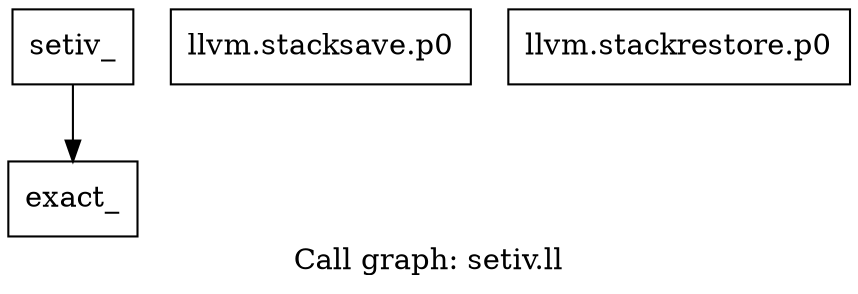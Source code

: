 digraph "Call graph: setiv.ll" {
	label="Call graph: setiv.ll";

	Node0x55d223384860 [shape=record,label="{setiv_}"];
	Node0x55d223384860 -> Node0x55d22337b4c0;
	Node0x55d22337b4c0 [shape=record,label="{exact_}"];
	Node0x55d22337b6c0 [shape=record,label="{llvm.stacksave.p0}"];
	Node0x55d22337b740 [shape=record,label="{llvm.stackrestore.p0}"];
}
